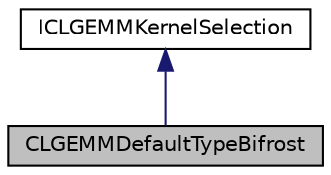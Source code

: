 digraph "CLGEMMDefaultTypeBifrost"
{
 // LATEX_PDF_SIZE
  edge [fontname="Helvetica",fontsize="10",labelfontname="Helvetica",labelfontsize="10"];
  node [fontname="Helvetica",fontsize="10",shape=record];
  Node1 [label="CLGEMMDefaultTypeBifrost",height=0.2,width=0.4,color="black", fillcolor="grey75", style="filled", fontcolor="black",tooltip="Bifrost based OpenCL GEMMKernel selection."];
  Node2 -> Node1 [dir="back",color="midnightblue",fontsize="10",style="solid",fontname="Helvetica"];
  Node2 [label="ICLGEMMKernelSelection",height=0.2,width=0.4,color="black", fillcolor="white", style="filled",URL="$classarm__compute_1_1cl__gemm_1_1_i_c_l_g_e_m_m_kernel_selection.xhtml",tooltip="Basic interface for the GEMM kernel selection."];
}

